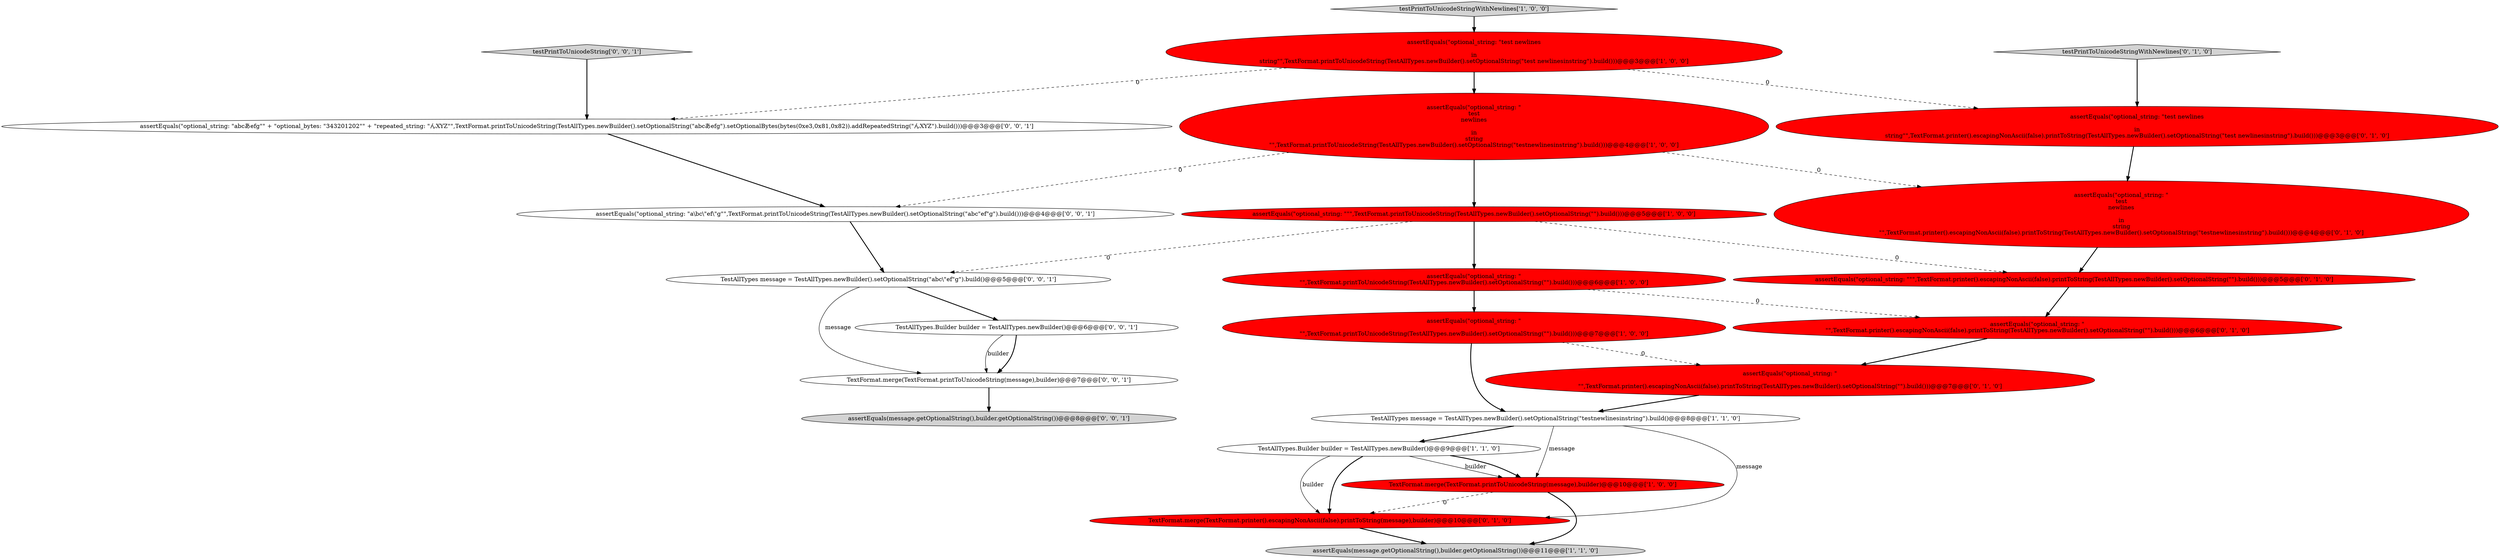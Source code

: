 digraph {
1 [style = filled, label = "assertEquals(\"optional_string: \"\n\"\",TextFormat.printToUnicodeString(TestAllTypes.newBuilder().setOptionalString(\"\").build()))@@@6@@@['1', '0', '0']", fillcolor = red, shape = ellipse image = "AAA1AAABBB1BBB"];
2 [style = filled, label = "TestAllTypes.Builder builder = TestAllTypes.newBuilder()@@@9@@@['1', '1', '0']", fillcolor = white, shape = ellipse image = "AAA0AAABBB1BBB"];
13 [style = filled, label = "assertEquals(\"optional_string: \"\n\"\",TextFormat.printer().escapingNonAscii(false).printToString(TestAllTypes.newBuilder().setOptionalString(\"\").build()))@@@6@@@['0', '1', '0']", fillcolor = red, shape = ellipse image = "AAA1AAABBB2BBB"];
4 [style = filled, label = "assertEquals(\"optional_string: \"\ntest\nnewlines\n\nin\nstring\n\"\",TextFormat.printToUnicodeString(TestAllTypes.newBuilder().setOptionalString(\"testnewlinesinstring\").build()))@@@4@@@['1', '0', '0']", fillcolor = red, shape = ellipse image = "AAA1AAABBB1BBB"];
3 [style = filled, label = "testPrintToUnicodeStringWithNewlines['1', '0', '0']", fillcolor = lightgray, shape = diamond image = "AAA0AAABBB1BBB"];
18 [style = filled, label = "assertEquals(\"optional_string: \"a\\bc\\\"ef\\\"g\"\",TextFormat.printToUnicodeString(TestAllTypes.newBuilder().setOptionalString(\"a\bc\"ef\"g\").build()))@@@4@@@['0', '0', '1']", fillcolor = white, shape = ellipse image = "AAA0AAABBB3BBB"];
10 [style = filled, label = "TextFormat.merge(TextFormat.printer().escapingNonAscii(false).printToString(message),builder)@@@10@@@['0', '1', '0']", fillcolor = red, shape = ellipse image = "AAA1AAABBB2BBB"];
7 [style = filled, label = "assertEquals(\"optional_string: \"test newlines\n\nin\nstring\"\",TextFormat.printToUnicodeString(TestAllTypes.newBuilder().setOptionalString(\"test newlinesinstring\").build()))@@@3@@@['1', '0', '0']", fillcolor = red, shape = ellipse image = "AAA1AAABBB1BBB"];
19 [style = filled, label = "assertEquals(message.getOptionalString(),builder.getOptionalString())@@@8@@@['0', '0', '1']", fillcolor = lightgray, shape = ellipse image = "AAA0AAABBB3BBB"];
17 [style = filled, label = "testPrintToUnicodeString['0', '0', '1']", fillcolor = lightgray, shape = diamond image = "AAA0AAABBB3BBB"];
9 [style = filled, label = "TestAllTypes message = TestAllTypes.newBuilder().setOptionalString(\"testnewlinesinstring\").build()@@@8@@@['1', '1', '0']", fillcolor = white, shape = ellipse image = "AAA0AAABBB1BBB"];
15 [style = filled, label = "assertEquals(\"optional_string: \"test newlines\n\nin\nstring\"\",TextFormat.printer().escapingNonAscii(false).printToString(TestAllTypes.newBuilder().setOptionalString(\"test newlinesinstring\").build()))@@@3@@@['0', '1', '0']", fillcolor = red, shape = ellipse image = "AAA1AAABBB2BBB"];
21 [style = filled, label = "TestAllTypes.Builder builder = TestAllTypes.newBuilder()@@@6@@@['0', '0', '1']", fillcolor = white, shape = ellipse image = "AAA0AAABBB3BBB"];
11 [style = filled, label = "assertEquals(\"optional_string: \"\ntest\nnewlines\n\nin\nstring\n\"\",TextFormat.printer().escapingNonAscii(false).printToString(TestAllTypes.newBuilder().setOptionalString(\"testnewlinesinstring\").build()))@@@4@@@['0', '1', '0']", fillcolor = red, shape = ellipse image = "AAA1AAABBB2BBB"];
16 [style = filled, label = "testPrintToUnicodeStringWithNewlines['0', '1', '0']", fillcolor = lightgray, shape = diamond image = "AAA0AAABBB2BBB"];
14 [style = filled, label = "assertEquals(\"optional_string: \"\n\n\"\",TextFormat.printer().escapingNonAscii(false).printToString(TestAllTypes.newBuilder().setOptionalString(\"\").build()))@@@7@@@['0', '1', '0']", fillcolor = red, shape = ellipse image = "AAA1AAABBB2BBB"];
8 [style = filled, label = "assertEquals(\"optional_string: \"\n\n\"\",TextFormat.printToUnicodeString(TestAllTypes.newBuilder().setOptionalString(\"\").build()))@@@7@@@['1', '0', '0']", fillcolor = red, shape = ellipse image = "AAA1AAABBB1BBB"];
20 [style = filled, label = "TextFormat.merge(TextFormat.printToUnicodeString(message),builder)@@@7@@@['0', '0', '1']", fillcolor = white, shape = ellipse image = "AAA0AAABBB3BBB"];
22 [style = filled, label = "assertEquals(\"optional_string: \"abcあefg\"\" + \"optional_bytes: \"\343\201\202\"\" + \"repeated_string: \"んXYZ\"\",TextFormat.printToUnicodeString(TestAllTypes.newBuilder().setOptionalString(\"abcあefg\").setOptionalBytes(bytes(0xe3,0x81,0x82)).addRepeatedString(\"んXYZ\").build()))@@@3@@@['0', '0', '1']", fillcolor = white, shape = ellipse image = "AAA0AAABBB3BBB"];
12 [style = filled, label = "assertEquals(\"optional_string: \"\"\",TextFormat.printer().escapingNonAscii(false).printToString(TestAllTypes.newBuilder().setOptionalString(\"\").build()))@@@5@@@['0', '1', '0']", fillcolor = red, shape = ellipse image = "AAA1AAABBB2BBB"];
23 [style = filled, label = "TestAllTypes message = TestAllTypes.newBuilder().setOptionalString(\"a\bc\\\"ef\"g\").build()@@@5@@@['0', '0', '1']", fillcolor = white, shape = ellipse image = "AAA0AAABBB3BBB"];
5 [style = filled, label = "TextFormat.merge(TextFormat.printToUnicodeString(message),builder)@@@10@@@['1', '0', '0']", fillcolor = red, shape = ellipse image = "AAA1AAABBB1BBB"];
6 [style = filled, label = "assertEquals(message.getOptionalString(),builder.getOptionalString())@@@11@@@['1', '1', '0']", fillcolor = lightgray, shape = ellipse image = "AAA0AAABBB1BBB"];
0 [style = filled, label = "assertEquals(\"optional_string: \"\"\",TextFormat.printToUnicodeString(TestAllTypes.newBuilder().setOptionalString(\"\").build()))@@@5@@@['1', '0', '0']", fillcolor = red, shape = ellipse image = "AAA1AAABBB1BBB"];
2->10 [style = solid, label="builder"];
4->18 [style = dashed, label="0"];
16->15 [style = bold, label=""];
1->8 [style = bold, label=""];
18->23 [style = bold, label=""];
9->2 [style = bold, label=""];
0->23 [style = dashed, label="0"];
11->12 [style = bold, label=""];
7->4 [style = bold, label=""];
0->12 [style = dashed, label="0"];
8->14 [style = dashed, label="0"];
17->22 [style = bold, label=""];
2->10 [style = bold, label=""];
10->6 [style = bold, label=""];
4->0 [style = bold, label=""];
1->13 [style = dashed, label="0"];
12->13 [style = bold, label=""];
22->18 [style = bold, label=""];
21->20 [style = bold, label=""];
5->6 [style = bold, label=""];
15->11 [style = bold, label=""];
23->21 [style = bold, label=""];
3->7 [style = bold, label=""];
9->5 [style = solid, label="message"];
9->10 [style = solid, label="message"];
5->10 [style = dashed, label="0"];
0->1 [style = bold, label=""];
8->9 [style = bold, label=""];
7->15 [style = dashed, label="0"];
14->9 [style = bold, label=""];
4->11 [style = dashed, label="0"];
20->19 [style = bold, label=""];
2->5 [style = solid, label="builder"];
21->20 [style = solid, label="builder"];
23->20 [style = solid, label="message"];
13->14 [style = bold, label=""];
7->22 [style = dashed, label="0"];
2->5 [style = bold, label=""];
}
